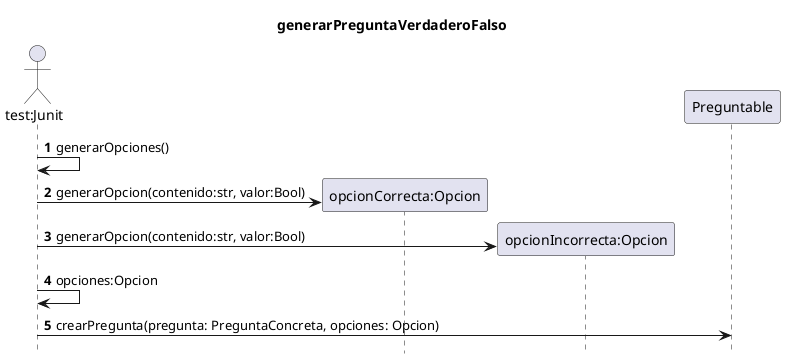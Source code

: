 @startuml generarPreguntaVerdaderoFalso
    title generarPreguntaVerdaderoFalso
    hide footbox

    autonumber
    

    actor "test:Junit" as test
     ' le asigno el alias para que sea mas sencillo de hacer referencia

    test -> test: generarOpciones()

    create "opcionCorrecta:Opcion" as opcionCorrecta
    test -> opcionCorrecta: generarOpcion(contenido:str, valor:Bool)
    
    create "opcionIncorrecta:Opcion" as opcionIncorrecta
    test -> opcionIncorrecta: generarOpcion(contenido:str, valor:Bool)

    test -> test: opciones:Opcion

    test -> Preguntable: crearPregunta(pregunta: PreguntaConcreta, opciones: Opcion)


@enduml